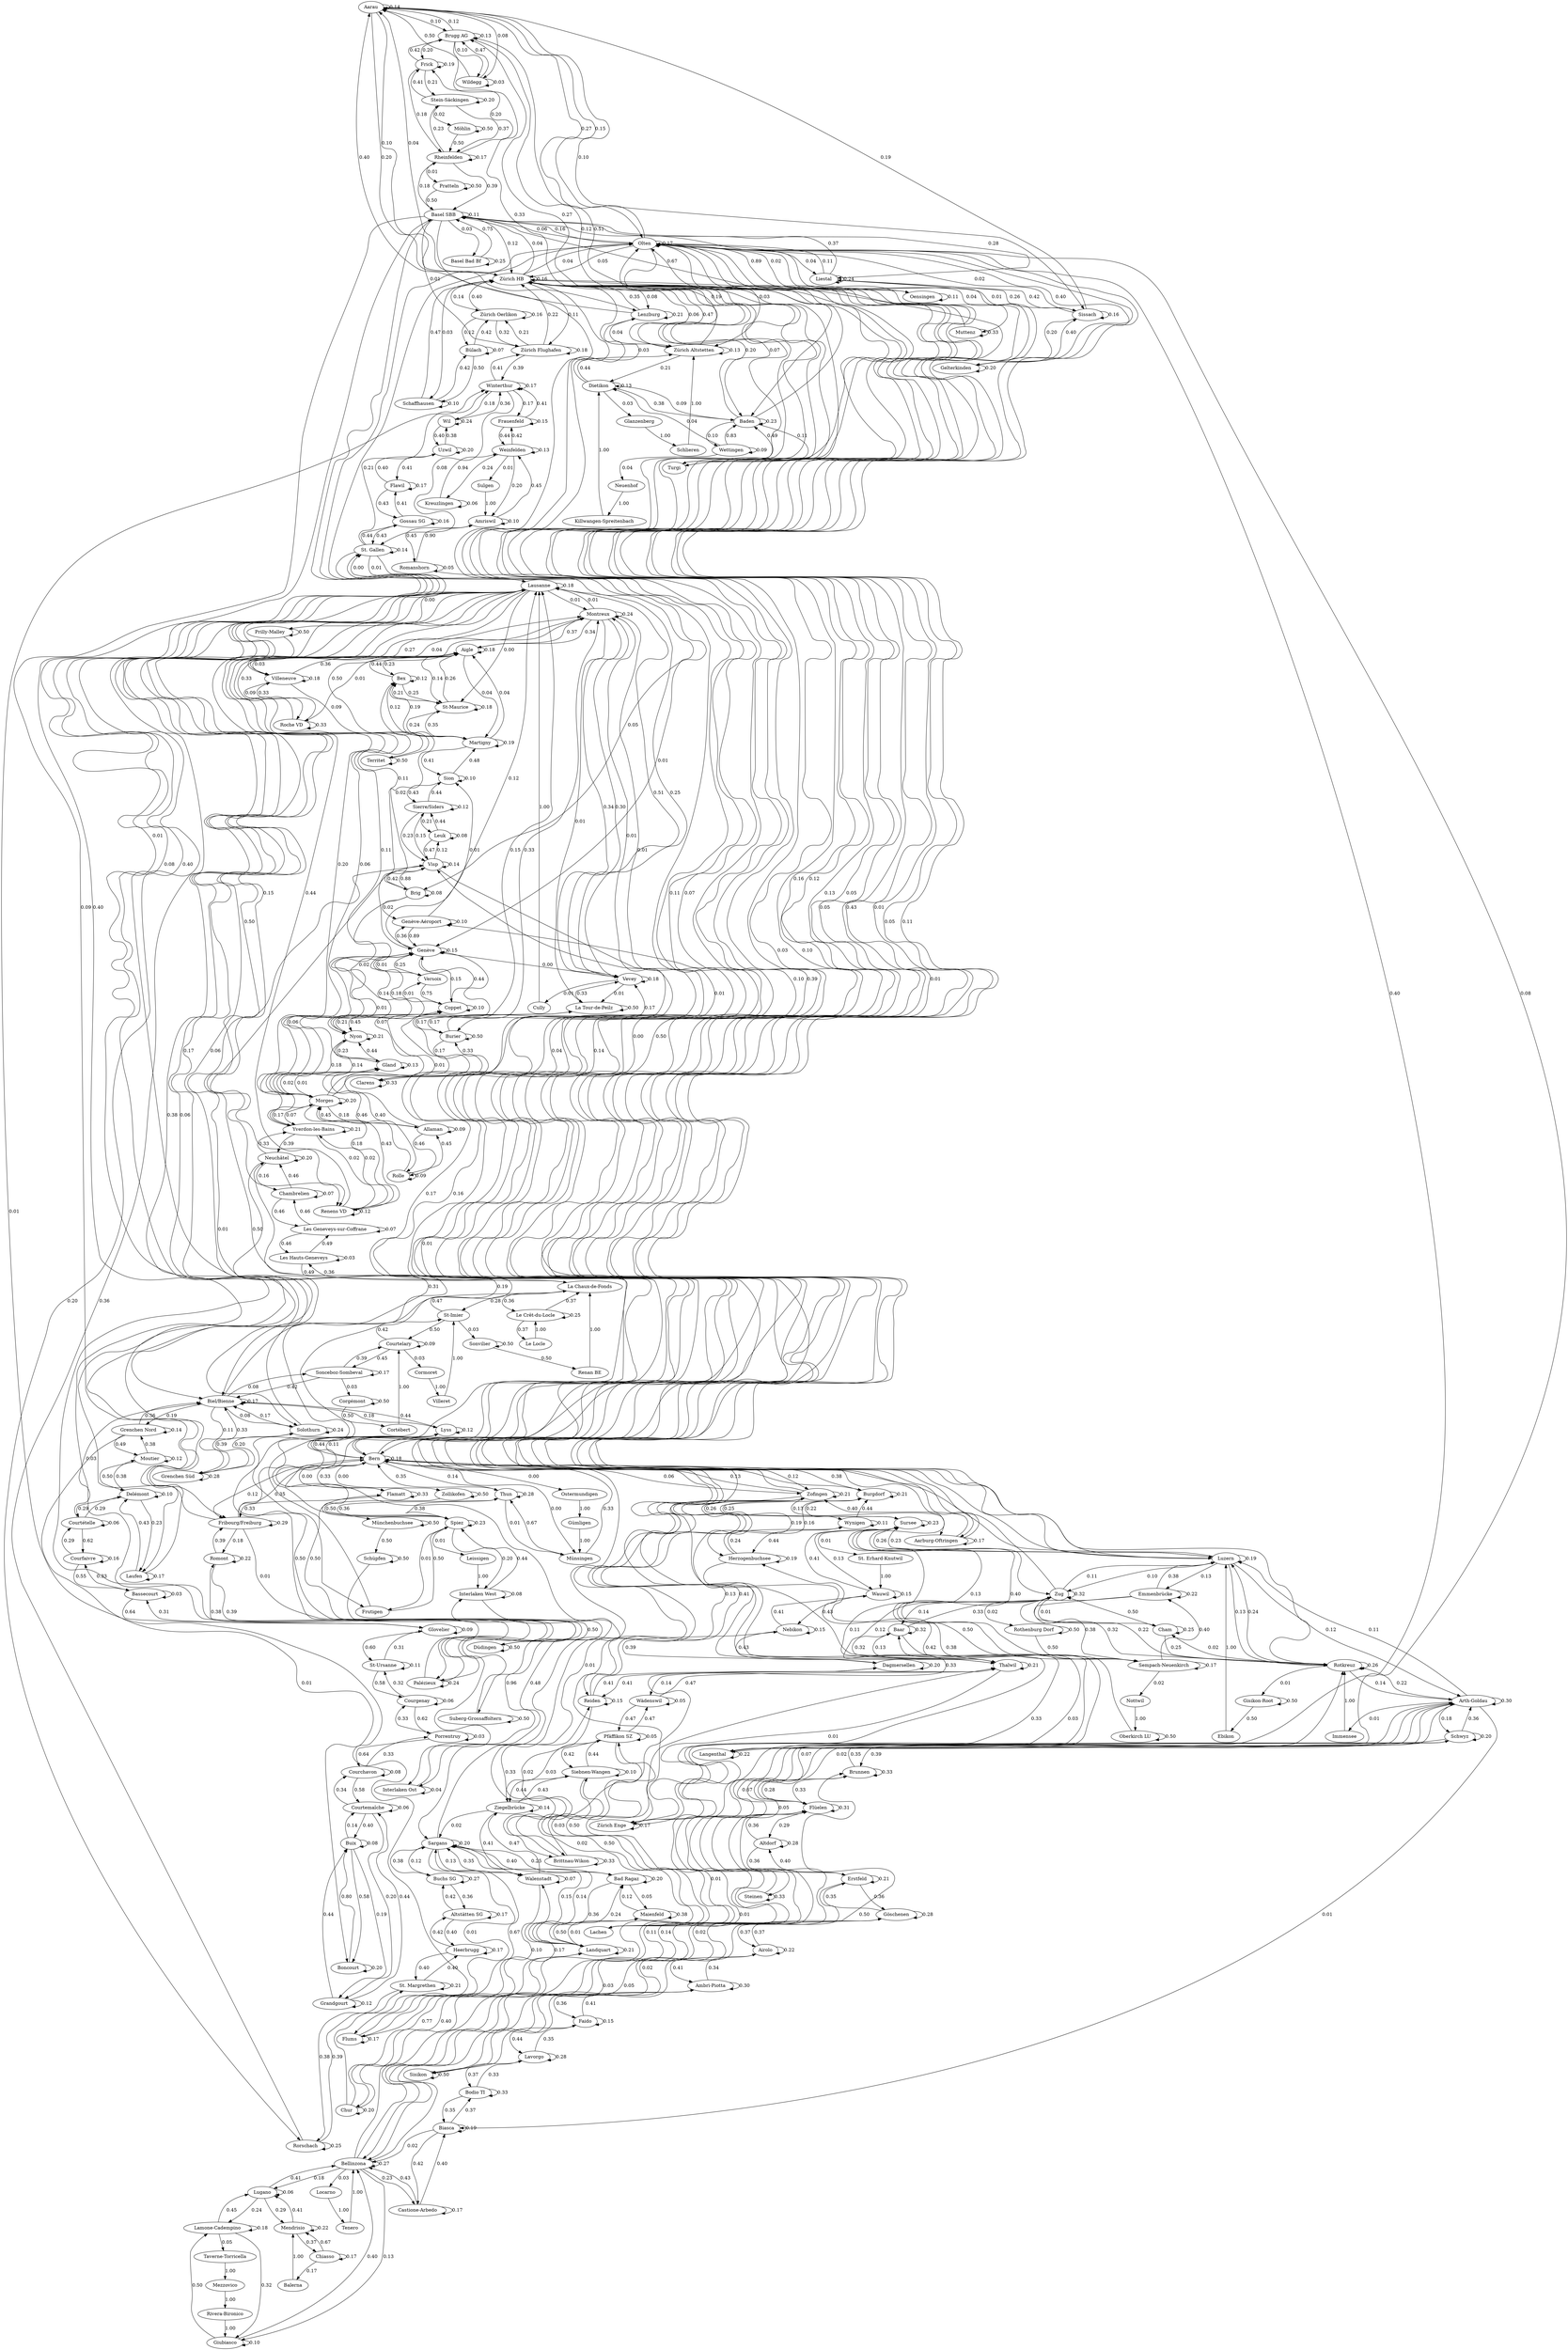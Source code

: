 digraph  {
	Aarau -> Aarau [key=0,
	label=0.14,
	weight=0.14427860696517414];
Aarau -> "Brugg AG" [key=0,
label=0.10,
weight=0.1044776119402985];
Aarau -> Lenzburg [key=0,
label=0.20,
weight=0.19900497512437812];
Aarau -> Olten [key=0,
label=0.27,
weight=0.2736318407960199];
Aarau -> Sissach [key=0,
label=0.10,
weight=0.09950248756218906];
Aarau -> Wildegg [key=0,
label=0.08,
weight=0.07960199004975124];
Aarau -> "Zürich HB" [key=0,
label=0.10,
weight=0.09950248756218906];
"Brugg AG" -> Aarau [key=0,
label=0.12,
weight=0.11585365853658537];
"Brugg AG" -> "Brugg AG" [key=0,
label=0.13,
weight=0.13414634146341464];
"Brugg AG" -> Wildegg [key=0,
label=0.10,
weight=0.10365853658536585];
"Brugg AG" -> Baden [key=0,
label=0.33,
weight=0.32926829268292684];
"Brugg AG" -> Turgi [key=0,
label=0.12,
weight=0.11585365853658537];
"Brugg AG" -> Frick [key=0,
label=0.20,
weight=0.20121951219512196];
Lenzburg -> Aarau [key=0,
label=0.40,
weight=0.4];
Lenzburg -> Lenzburg [key=0,
label=0.21,
weight=0.21];
Lenzburg -> "Zürich HB" [key=0,
label=0.35,
weight=0.35];
Lenzburg -> "Zürich Altstetten" [key=0,
label=0.04,
weight=0.04];
Olten -> Aarau [key=0,
label=0.15,
weight=0.14805825242718446];
Olten -> Olten [key=0,
label=0.17,
weight=0.16990291262135923];
Olten -> "Zürich HB" [key=0,
label=0.05,
weight=0.05339805825242718];
Olten -> "Aarburg-Oftringen" [key=0,
label=0.05,
weight=0.04611650485436893];
Olten -> Zofingen [key=0,
label=0.05,
weight=0.04854368932038835];
Olten -> Luzern [key=0,
label=0.05,
weight=0.04854368932038835];
Olten -> "Basel SBB" [key=0,
label=0.06,
weight=0.06067961165048544];
Olten -> Liestal [key=0,
label=0.04,
weight=0.043689320388349516];
Olten -> Bern [key=0,
label=0.12,
weight=0.12135922330097088];
Olten -> Solothurn [key=0,
label=0.08,
weight=0.08495145631067962];
Olten -> "Zürich Altstetten" [key=0,
label=0.03,
weight=0.02912621359223301];
Olten -> Gelterkinden [key=0,
label=0.04,
weight=0.043689320388349516];
Olten -> Langenthal [key=0,
label=0.08,
weight=0.08495145631067962];
Olten -> Oensingen [key=0,
label=0.02,
weight=0.01699029126213592];
Sissach -> Aarau [key=0,
label=0.19,
weight=0.19318181818181818];
Sissach -> Olten [key=0,
label=0.02,
weight=0.022727272727272728];
Sissach -> Sissach [key=0,
label=0.16,
weight=0.1590909090909091];
Sissach -> Liestal [key=0,
label=0.42,
weight=0.42045454545454547];
Sissach -> Gelterkinden [key=0,
label=0.20,
weight=0.20454545454545456];
Wildegg -> Aarau [key=0,
label=0.50,
weight=0.5];
Wildegg -> "Brugg AG" [key=0,
label=0.47,
weight=0.47058823529411764];
Wildegg -> Wildegg [key=0,
label=0.03,
weight=0.029411764705882353];
"Zürich HB" -> Aarau [key=0,
label=0.04,
weight=0.038535645472061654];
"Zürich HB" -> Lenzburg [key=0,
label=0.08,
weight=0.07514450867052024];
"Zürich HB" -> Olten [key=0,
label=0.04,
weight=0.04238921001926782];
"Zürich HB" -> "Zürich HB" [key=0,
label=0.16,
weight=0.1579961464354528];
"Zürich HB" -> Thalwil [key=0,
label=0.10,
weight=0.10404624277456648];
"Zürich HB" -> Zug [key=0,
label=0.03,
weight=0.028901734104046242];
"Zürich HB" -> "Zürich Enge" [key=0,
label=0.00,
weight=0.0038535645472061657];
"Zürich HB" -> Sargans [key=0,
label=0.04,
weight=0.04046242774566474];
"Zürich HB" -> Baden [key=0,
label=0.07,
weight=0.06936416184971098];
"Zürich HB" -> "Basel SBB" [key=0,
label=0.04,
weight=0.038535645472061654];
"Zürich HB" -> "Zürich Flughafen" [key=0,
label=0.11,
weight=0.10597302504816955];
"Zürich HB" -> Bern [key=0,
label=0.07,
weight=0.06551059730250482];
"Zürich HB" -> Schaffhausen [key=0,
label=0.03,
weight=0.028901734104046242];
"Zürich HB" -> "Zürich Oerlikon" [key=0,
label=0.14,
weight=0.14258188824662812];
"Zürich HB" -> "Zürich Altstetten" [key=0,
label=0.06,
weight=0.057803468208092484];
"Aarburg-Oftringen" -> Olten [key=0,
label=0.43,
weight=0.425531914893617];
"Aarburg-Oftringen" -> "Aarburg-Oftringen" [key=0,
label=0.17,
weight=0.1702127659574468];
"Aarburg-Oftringen" -> Zofingen [key=0,
label=0.40,
weight=0.40425531914893614];
Zofingen -> Olten [key=0,
label=0.13,
weight=0.1347517730496454];
Zofingen -> "Aarburg-Oftringen" [key=0,
label=0.13,
weight=0.1347517730496454];
Zofingen -> Zofingen [key=0,
label=0.21,
weight=0.20567375886524822];
Zofingen -> Bern [key=0,
label=0.13,
weight=0.1276595744680851];
Zofingen -> "Brittnau-Wikon" [key=0,
label=0.01,
weight=0.0070921985815602835];
Zofingen -> Reiden [key=0,
label=0.13,
weight=0.1276595744680851];
Zofingen -> Sursee [key=0,
label=0.26,
weight=0.2624113475177305];
Aigle -> Aigle [key=0,
label=0.18,
weight=0.1826086956521739];
Aigle -> Bex [key=0,
label=0.23,
weight=0.22608695652173913];
Aigle -> Martigny [key=0,
label=0.04,
weight=0.043478260869565216];
Aigle -> Montreux [key=0,
label=0.37,
weight=0.3739130434782609];
Aigle -> "Roche VD" [key=0,
label=0.01,
weight=0.008695652173913044];
Aigle -> "St-Maurice" [key=0,
label=0.14,
weight=0.1391304347826087];
Aigle -> Villeneuve [key=0,
label=0.03,
weight=0.02608695652173913];
Bex -> Aigle [key=0,
label=0.44,
weight=0.4406779661016949];
Bex -> Bex [key=0,
label=0.12,
weight=0.11864406779661017];
Bex -> Martigny [key=0,
label=0.19,
weight=0.1864406779661017];
Bex -> "St-Maurice" [key=0,
label=0.25,
weight=0.2542372881355932];
Martigny -> Aigle [key=0,
label=0.04,
weight=0.041666666666666664];
Martigny -> Bex [key=0,
label=0.12,
weight=0.125];
Martigny -> Martigny [key=0,
label=0.19,
weight=0.1875];
Martigny -> "St-Maurice" [key=0,
label=0.24,
weight=0.23958333333333334];
Martigny -> Sion [key=0,
label=0.41,
weight=0.40625];
Montreux -> Aigle [key=0,
label=0.34,
weight=0.3442622950819672];
Montreux -> Montreux [key=0,
label=0.24,
weight=0.23770491803278687];
Montreux -> Villeneuve [key=0,
label=0.04,
weight=0.040983606557377046];
Montreux -> Burier [key=0,
label=0.01,
weight=0.00819672131147541];
Montreux -> Clarens [key=0,
label=0.01,
weight=0.00819672131147541];
Montreux -> "La Tour-de-Peilz" [key=0,
label=0.01,
weight=0.00819672131147541];
Montreux -> Vevey [key=0,
label=0.34,
weight=0.3442622950819672];
Montreux -> Lausanne [key=0,
label=0.01,
weight=0.00819672131147541];
"Roche VD" -> Aigle [key=0,
label=0.33,
weight=0.3333333333333333];
"Roche VD" -> "Roche VD" [key=0,
label=0.33,
weight=0.3333333333333333];
"Roche VD" -> Villeneuve [key=0,
label=0.33,
weight=0.3333333333333333];
"St-Maurice" -> Aigle [key=0,
label=0.26,
weight=0.25757575757575757];
"St-Maurice" -> Bex [key=0,
label=0.21,
weight=0.21212121212121213];
"St-Maurice" -> Martigny [key=0,
label=0.35,
weight=0.3484848484848485];
"St-Maurice" -> "St-Maurice" [key=0,
label=0.18,
weight=0.18181818181818182];
Villeneuve -> Aigle [key=0,
label=0.36,
weight=0.36363636363636365];
Villeneuve -> Montreux [key=0,
label=0.27,
weight=0.2727272727272727];
Villeneuve -> "Roche VD" [key=0,
label=0.09,
weight=0.09090909090909091];
Villeneuve -> Villeneuve [key=0,
label=0.18,
weight=0.18181818181818182];
Villeneuve -> Territet [key=0,
label=0.09,
weight=0.09090909090909091];
Airolo -> Airolo [key=0,
label=0.22,
weight=0.21951219512195122];
Airolo -> "Ambrì-Piotta" [key=0,
label=0.41,
weight=0.4146341463414634];
Airolo -> Göschenen [key=0,
label=0.37,
weight=0.36585365853658536];
"Ambrì-Piotta" -> Airolo [key=0,
label=0.34,
weight=0.3404255319148936];
"Ambrì-Piotta" -> "Ambrì-Piotta" [key=0,
label=0.30,
weight=0.2978723404255319];
"Ambrì-Piotta" -> Faido [key=0,
label=0.36,
weight=0.3617021276595745];
Göschenen -> Airolo [key=0,
label=0.37,
weight=0.37209302325581395];
Göschenen -> Göschenen [key=0,
label=0.28,
weight=0.27906976744186046];
Göschenen -> Erstfeld [key=0,
label=0.35,
weight=0.3488372093023256];
Allaman -> Allaman [key=0,
label=0.09,
weight=0.0851063829787234];
Allaman -> Coppet [key=0,
label=0.01,
weight=0.010638297872340425];
Allaman -> Morges [key=0,
label=0.45,
weight=0.44680851063829785];
Allaman -> Rolle [key=0,
label=0.46,
weight=0.4574468085106383];
Coppet -> Coppet [key=0,
label=0.10,
weight=0.10204081632653061];
Coppet -> Nyon [key=0,
label=0.45,
weight=0.4489795918367347];
Coppet -> Genève [key=0,
label=0.44,
weight=0.4387755102040816];
Coppet -> Versoix [key=0,
label=0.01,
weight=0.01020408163265306];
Morges -> Allaman [key=0,
label=0.18,
weight=0.18143459915611815];
Morges -> Morges [key=0,
label=0.20,
weight=0.19831223628691982];
Morges -> Nyon [key=0,
label=0.14,
weight=0.13924050632911392];
Morges -> Genève [key=0,
label=0.07,
weight=0.07172995780590717];
Morges -> Lausanne [key=0,
label=0.15,
weight=0.14767932489451477];
Morges -> Gland [key=0,
label=0.01,
weight=0.008438818565400843];
Morges -> "Renens VD" [key=0,
label=0.18,
weight=0.18143459915611815];
Morges -> "Yverdon-les-Bains" [key=0,
label=0.07,
weight=0.07172995780590717];
Rolle -> Allaman [key=0,
label=0.45,
weight=0.45161290322580644];
Rolle -> Rolle [key=0,
label=0.09,
weight=0.08602150537634409];
Rolle -> Gland [key=0,
label=0.46,
weight=0.46236559139784944];
Altdorf -> Altdorf [key=0,
label=0.28,
weight=0.2765957446808511];
Altdorf -> Erstfeld [key=0,
label=0.36,
weight=0.3617021276595745];
Altdorf -> Flüelen [key=0,
label=0.36,
weight=0.3617021276595745];
Erstfeld -> Göschenen [key=0,
label=0.36,
weight=0.35714285714285715];
Erstfeld -> Altdorf [key=0,
label=0.40,
weight=0.40476190476190477];
Erstfeld -> Erstfeld [key=0,
label=0.21,
weight=0.21428571428571427];
Erstfeld -> Sisikon [key=0,
label=0.02,
weight=0.023809523809523808];
Flüelen -> Altdorf [key=0,
label=0.29,
weight=0.29310344827586204];
Flüelen -> Flüelen [key=0,
label=0.31,
weight=0.3103448275862069];
Flüelen -> "Arth-Goldau" [key=0,
label=0.07,
weight=0.06896551724137931];
Flüelen -> Bellinzona [key=0,
label=0.03,
weight=0.034482758620689655];
Flüelen -> Brunnen [key=0,
label=0.28,
weight=0.27586206896551724];
Flüelen -> Sisikon [key=0,
label=0.02,
weight=0.017241379310344827];
"Altstätten SG" -> "Altstätten SG" [key=0,
label=0.17,
weight=0.175];
"Altstätten SG" -> "Buchs SG" [key=0,
label=0.42,
weight=0.425];
"Altstätten SG" -> Heerbrugg [key=0,
label=0.40,
weight=0.4];
"Buchs SG" -> "Altstätten SG" [key=0,
label=0.36,
weight=0.35555555555555557];
"Buchs SG" -> "Buchs SG" [key=0,
label=0.27,
weight=0.26666666666666666];
"Buchs SG" -> Sargans [key=0,
label=0.38,
weight=0.37777777777777777];
Heerbrugg -> "Altstätten SG" [key=0,
label=0.42,
weight=0.425];
Heerbrugg -> Heerbrugg [key=0,
label=0.17,
weight=0.175];
Heerbrugg -> "St. Margrethen" [key=0,
label=0.40,
weight=0.4];
Faido -> "Ambrì-Piotta" [key=0,
label=0.41,
weight=0.41025641025641024];
Faido -> Faido [key=0,
label=0.15,
weight=0.15384615384615385];
Faido -> Lavorgo [key=0,
label=0.44,
weight=0.4358974358974359];
Amriswil -> Amriswil [key=0,
label=0.10,
weight=0.1];
Amriswil -> Romanshorn [key=0,
label=0.45,
weight=0.45];
Amriswil -> Weinfelden [key=0,
label=0.45,
weight=0.45];
Romanshorn -> Amriswil [key=0,
label=0.90,
weight=0.9];
Romanshorn -> Romanshorn [key=0,
label=0.05,
weight=0.05];
Romanshorn -> Brig [key=0,
label=0.05,
weight=0.05];
Weinfelden -> Amriswil [key=0,
label=0.20,
weight=0.20238095238095238];
Weinfelden -> Weinfelden [key=0,
label=0.13,
weight=0.13095238095238096];
Weinfelden -> Frauenfeld [key=0,
label=0.42,
weight=0.4166666666666667];
Weinfelden -> Kreuzlingen [key=0,
label=0.24,
weight=0.23809523809523808];
Weinfelden -> Sulgen [key=0,
label=0.01,
weight=0.011904761904761904];
"Arth-Goldau" -> Flüelen [key=0,
label=0.02,
weight=0.021739130434782608];
"Arth-Goldau" -> "Arth-Goldau" [key=0,
label=0.30,
weight=0.30434782608695654];
"Arth-Goldau" -> Bellinzona [key=0,
label=0.14,
weight=0.14130434782608695];
"Arth-Goldau" -> Biasca [key=0,
label=0.01,
weight=0.010869565217391304];
"Arth-Goldau" -> Immensee [key=0,
label=0.01,
weight=0.010869565217391304];
"Arth-Goldau" -> Luzern [key=0,
label=0.11,
weight=0.10869565217391304];
"Arth-Goldau" -> Rotkreuz [key=0,
label=0.22,
weight=0.21739130434782608];
"Arth-Goldau" -> Schwyz [key=0,
label=0.18,
weight=0.18478260869565216];
Bellinzona -> Flüelen [key=0,
label=0.05,
weight=0.05063291139240506];
Bellinzona -> "Arth-Goldau" [key=0,
label=0.11,
weight=0.11392405063291139];
Bellinzona -> Bellinzona [key=0,
label=0.27,
weight=0.26582278481012656];
Bellinzona -> Rotkreuz [key=0,
label=0.01,
weight=0.012658227848101266];
Bellinzona -> "Castione-Arbedo" [key=0,
label=0.23,
weight=0.22784810126582278];
Bellinzona -> Giubiasco [key=0,
label=0.13,
weight=0.12658227848101267];
Bellinzona -> Locarno [key=0,
label=0.03,
weight=0.02531645569620253];
Bellinzona -> Lugano [key=0,
label=0.18,
weight=0.17721518987341772];
Biasca -> Bellinzona [key=0,
label=0.02,
weight=0.023255813953488372];
Biasca -> Biasca [key=0,
label=0.19,
weight=0.18604651162790697];
Biasca -> "Castione-Arbedo" [key=0,
label=0.42,
weight=0.4186046511627907];
Biasca -> "Bodio TI" [key=0,
label=0.37,
weight=0.37209302325581395];
Immensee -> Rotkreuz [key=0,
label=1.00,
weight=1.0];
Luzern -> Olten [key=0,
label=0.11,
weight=0.1069182389937107];
Luzern -> "Arth-Goldau" [key=0,
label=0.12,
weight=0.11949685534591195];
Luzern -> Luzern [key=0,
label=0.19,
weight=0.18867924528301888];
Luzern -> Rotkreuz [key=0,
label=0.13,
weight=0.12578616352201258];
Luzern -> Zug [key=0,
label=0.10,
weight=0.10062893081761007];
Luzern -> "Genève-Aéroport" [key=0,
label=0.01,
weight=0.006289308176100629];
Luzern -> Emmenbrücke [key=0,
label=0.13,
weight=0.12578616352201258];
Luzern -> Sursee [key=0,
label=0.23,
weight=0.22641509433962265];
Rotkreuz -> "Zürich HB" [key=0,
label=0.01,
weight=0.009615384615384616];
Rotkreuz -> "Arth-Goldau" [key=0,
label=0.14,
weight=0.14423076923076922];
Rotkreuz -> Luzern [key=0,
label=0.24,
weight=0.2403846153846154];
Rotkreuz -> Rotkreuz [key=0,
label=0.26,
weight=0.25961538461538464];
Rotkreuz -> Zug [key=0,
label=0.32,
weight=0.3173076923076923];
Rotkreuz -> Cham [key=0,
label=0.02,
weight=0.019230769230769232];
Rotkreuz -> "Gisikon-Root" [key=0,
label=0.01,
weight=0.009615384615384616];
Schwyz -> "Arth-Goldau" [key=0,
label=0.36,
weight=0.36363636363636365];
Schwyz -> Schwyz [key=0,
label=0.20,
weight=0.20454545454545456];
Schwyz -> Brunnen [key=0,
label=0.39,
weight=0.38636363636363635];
Schwyz -> Steinen [key=0,
label=0.05,
weight=0.045454545454545456];
Baar -> Baar [key=0,
label=0.32,
weight=0.31666666666666665];
Baar -> Thalwil [key=0,
label=0.32,
weight=0.31666666666666665];
Baar -> Zug [key=0,
label=0.33,
weight=0.3333333333333333];
Baar -> "Zürich Enge" [key=0,
label=0.03,
weight=0.03333333333333333];
Thalwil -> "Zürich HB" [key=0,
label=0.39,
weight=0.3897058823529412];
Thalwil -> Baar [key=0,
label=0.13,
weight=0.1323529411764706];
Thalwil -> Thalwil [key=0,
label=0.21,
weight=0.20588235294117646];
Thalwil -> Zug [key=0,
label=0.12,
weight=0.125];
Thalwil -> "Zürich Enge" [key=0,
label=0.01,
weight=0.007352941176470588];
Thalwil -> Wädenswil [key=0,
label=0.14,
weight=0.13970588235294118];
Zug -> "Zürich HB" [key=0,
label=0.10,
weight=0.09868421052631579];
Zug -> Luzern [key=0,
label=0.11,
weight=0.1118421052631579];
Zug -> Rotkreuz [key=0,
label=0.22,
weight=0.2236842105263158];
Zug -> Baar [key=0,
label=0.14,
weight=0.13815789473684212];
Zug -> Thalwil [key=0,
label=0.11,
weight=0.10526315789473684];
Zug -> Zug [key=0,
label=0.32,
weight=0.3157894736842105];
Zug -> Cham [key=0,
label=0.01,
weight=0.006578947368421052];
"Zürich Enge" -> "Zürich HB" [key=0,
label=0.50,
weight=0.5];
"Zürich Enge" -> Baar [key=0,
label=0.33,
weight=0.3333333333333333];
"Zürich Enge" -> "Zürich Enge" [key=0,
label=0.17,
weight=0.16666666666666666];
"Bad Ragaz" -> "Bad Ragaz" [key=0,
label=0.20,
weight=0.19767441860465115];
"Bad Ragaz" -> Landquart [key=0,
label=0.36,
weight=0.36046511627906974];
"Bad Ragaz" -> Maienfeld [key=0,
label=0.05,
weight=0.046511627906976744];
"Bad Ragaz" -> Sargans [key=0,
label=0.40,
weight=0.3953488372093023];
Landquart -> "Bad Ragaz" [key=0,
label=0.24,
weight=0.2357142857142857];
Landquart -> Landquart [key=0,
label=0.21,
weight=0.21428571428571427];
Landquart -> Maienfeld [key=0,
label=0.01,
weight=0.007142857142857143];
Landquart -> Sargans [key=0,
label=0.14,
weight=0.14285714285714285];
Landquart -> Chur [key=0,
label=0.40,
weight=0.4];
Maienfeld -> "Bad Ragaz" [key=0,
label=0.12,
weight=0.125];
Maienfeld -> Landquart [key=0,
label=0.50,
weight=0.5];
Maienfeld -> Maienfeld [key=0,
label=0.38,
weight=0.375];
Sargans -> "Zürich HB" [key=0,
label=0.14,
weight=0.14388489208633093];
Sargans -> "Buchs SG" [key=0,
label=0.12,
weight=0.11510791366906475];
Sargans -> "Bad Ragaz" [key=0,
label=0.25,
weight=0.2517985611510791];
Sargans -> Landquart [key=0,
label=0.15,
weight=0.1510791366906475];
Sargans -> Sargans [key=0,
label=0.20,
weight=0.2014388489208633];
Sargans -> Flums [key=0,
label=0.01,
weight=0.007194244604316547];
Sargans -> Walenstadt [key=0,
label=0.13,
weight=0.12949640287769784];
Baden -> "Brugg AG" [key=0,
label=0.27,
weight=0.26881720430107525];
Baden -> "Zürich HB" [key=0,
label=0.20,
weight=0.20430107526881722];
Baden -> Baden [key=0,
label=0.23,
weight=0.23118279569892472];
Baden -> Dietikon [key=0,
label=0.09,
weight=0.08602150537634409];
Baden -> Turgi [key=0,
label=0.11,
weight=0.10752688172043011];
Baden -> Wettingen [key=0,
label=0.10,
weight=0.10215053763440861];
Dietikon -> Lenzburg [key=0,
label=0.03,
weight=0.02564102564102564];
Dietikon -> Baden [key=0,
label=0.38,
weight=0.38461538461538464];
Dietikon -> Dietikon [key=0,
label=0.13,
weight=0.1282051282051282];
Dietikon -> Glanzenberg [key=0,
label=0.03,
weight=0.02564102564102564];
Dietikon -> "Zürich Altstetten" [key=0,
label=0.44,
weight=0.4358974358974359];
Turgi -> "Brugg AG" [key=0,
label=0.51,
weight=0.5128205128205128];
Turgi -> Baden [key=0,
label=0.49,
weight=0.48717948717948717];
Wettingen -> Baden [key=0,
label=0.83,
weight=0.8260869565217391];
Wettingen -> Dietikon [key=0,
label=0.04,
weight=0.043478260869565216];
Wettingen -> Wettingen [key=0,
label=0.09,
weight=0.08695652173913043];
Wettingen -> Neuenhof [key=0,
label=0.04,
weight=0.043478260869565216];
Balerna -> Mendrisio [key=0,
label=1.00,
weight=1.0];
Mendrisio -> Mendrisio [key=0,
label=0.22,
weight=0.2222222222222222];
Mendrisio -> Lugano [key=0,
label=0.41,
weight=0.4074074074074074];
Mendrisio -> Chiasso [key=0,
label=0.37,
weight=0.37037037037037035];
"Basel Bad Bf" -> "Basel Bad Bf" [key=0,
label=0.25,
weight=0.25];
"Basel Bad Bf" -> "Basel SBB" [key=0,
label=0.75,
weight=0.75];
"Basel SBB" -> Olten [key=0,
label=0.16,
weight=0.16230366492146597];
"Basel SBB" -> "Zürich HB" [key=0,
label=0.12,
weight=0.12041884816753927];
"Basel SBB" -> Luzern [key=0,
label=0.01,
weight=0.005235602094240838];
"Basel SBB" -> "Basel Bad Bf" [key=0,
label=0.03,
weight=0.031413612565445025];
"Basel SBB" -> "Basel SBB" [key=0,
label=0.11,
weight=0.1099476439790576];
"Basel SBB" -> "Biel/Bienne" [key=0,
label=0.01,
weight=0.005235602094240838];
"Basel SBB" -> "Interlaken Ost" [key=0,
label=0.01,
weight=0.005235602094240838];
"Basel SBB" -> Laufen [key=0,
label=0.09,
weight=0.09424083769633508];
"Basel SBB" -> Liestal [key=0,
label=0.28,
weight=0.2774869109947644];
"Basel SBB" -> Rheinfelden [key=0,
label=0.18,
weight=0.18324607329842932];
"Basel SBB" -> "Zürich Flughafen" [key=0,
label=0.01,
weight=0.005235602094240838];
"Biel/Bienne" -> "Biel/Bienne" [key=0,
label=0.17,
weight=0.17098445595854922];
"Biel/Bienne" -> Lyss [key=0,
label=0.18,
weight=0.18134715025906736];
"Biel/Bienne" -> "Grenchen Nord" [key=0,
label=0.19,
weight=0.18652849740932642];
"Biel/Bienne" -> "Grenchen Süd" [key=0,
label=0.11,
weight=0.11398963730569948];
"Biel/Bienne" -> Neuchâtel [key=0,
label=0.19,
weight=0.18652849740932642];
"Biel/Bienne" -> Solothurn [key=0,
label=0.08,
weight=0.08290155440414508];
"Biel/Bienne" -> "Sonceboz-Sombeval" [key=0,
label=0.08,
weight=0.07772020725388601];
"Interlaken Ost" -> "Interlaken Ost" [key=0,
label=0.04,
weight=0.043478260869565216];
"Interlaken Ost" -> "Interlaken West" [key=0,
label=0.96,
weight=0.9565217391304348];
Laufen -> "Basel SBB" [key=0,
label=0.40,
weight=0.40476190476190477];
Laufen -> Laufen [key=0,
label=0.17,
weight=0.16666666666666666];
Laufen -> Delémont [key=0,
label=0.43,
weight=0.42857142857142855];
Liestal -> Olten [key=0,
label=0.11,
weight=0.11267605633802817];
Liestal -> Sissach [key=0,
label=0.26,
weight=0.2605633802816901];
Liestal -> "Basel SBB" [key=0,
label=0.37,
weight=0.3732394366197183];
Liestal -> Liestal [key=0,
label=0.24,
weight=0.23943661971830985];
Liestal -> Muttenz [key=0,
label=0.01,
weight=0.014084507042253521];
Rheinfelden -> "Basel SBB" [key=0,
label=0.39,
weight=0.3902439024390244];
Rheinfelden -> Rheinfelden [key=0,
label=0.17,
weight=0.17073170731707318];
Rheinfelden -> Frick [key=0,
label=0.20,
weight=0.1951219512195122];
Rheinfelden -> "Stein-Säckingen" [key=0,
label=0.23,
weight=0.23170731707317074];
Rheinfelden -> Pratteln [key=0,
label=0.01,
weight=0.012195121951219513];
"Zürich Flughafen" -> "Zürich HB" [key=0,
label=0.22,
weight=0.22083333333333333];
"Zürich Flughafen" -> "Zürich Flughafen" [key=0,
label=0.18,
weight=0.17916666666666667];
"Zürich Flughafen" -> "Zürich Oerlikon" [key=0,
label=0.21,
weight=0.2125];
"Zürich Flughafen" -> Winterthur [key=0,
label=0.39,
weight=0.3875];
Bassecourt -> Bassecourt [key=0,
label=0.03,
weight=0.030303030303030304];
Bassecourt -> Courfaivre [key=0,
label=0.33,
weight=0.3333333333333333];
Bassecourt -> Glovelier [key=0,
label=0.64,
weight=0.6363636363636364];
Courfaivre -> Bassecourt [key=0,
label=0.55,
weight=0.5526315789473685];
Courfaivre -> Courfaivre [key=0,
label=0.16,
weight=0.15789473684210525];
Courfaivre -> Courtételle [key=0,
label=0.29,
weight=0.2894736842105263];
Glovelier -> Bassecourt [key=0,
label=0.31,
weight=0.3142857142857143];
Glovelier -> Glovelier [key=0,
label=0.09,
weight=0.08571428571428572];
Glovelier -> "St-Ursanne" [key=0,
label=0.60,
weight=0.6];
"Castione-Arbedo" -> Bellinzona [key=0,
label=0.43,
weight=0.42857142857142855];
"Castione-Arbedo" -> Biasca [key=0,
label=0.40,
weight=0.40476190476190477];
"Castione-Arbedo" -> "Castione-Arbedo" [key=0,
label=0.17,
weight=0.16666666666666666];
Giubiasco -> Bellinzona [key=0,
label=0.40,
weight=0.4];
Giubiasco -> Giubiasco [key=0,
label=0.10,
weight=0.1];
Giubiasco -> "Lamone-Cadempino" [key=0,
label=0.50,
weight=0.5];
Locarno -> Tenero [key=0,
label=1.00,
weight=1.0];
Lugano -> Bellinzona [key=0,
label=0.41,
weight=0.4117647058823529];
Lugano -> Mendrisio [key=0,
label=0.29,
weight=0.29411764705882354];
Lugano -> Lugano [key=0,
label=0.06,
weight=0.058823529411764705];
Lugano -> "Lamone-Cadempino" [key=0,
label=0.24,
weight=0.23529411764705882];
Bern -> Olten [key=0,
label=0.16,
weight=0.15857605177993528];
Bern -> "Zürich HB" [key=0,
label=0.11,
weight=0.11003236245954692];
Bern -> Zofingen [key=0,
label=0.06,
weight=0.05825242718446602];
Bern -> Bern [key=0,
label=0.18,
weight=0.1779935275080906];
Bern -> Burgdorf [key=0,
label=0.12,
weight=0.11974110032362459];
Bern -> Flamatt [key=0,
label=0.00,
weight=0.003236245954692557];
Bern -> "Fribourg/Freiburg" [key=0,
label=0.12,
weight=0.11650485436893204];
Bern -> Lyss [key=0,
label=0.11,
weight=0.11003236245954692];
Bern -> Münsingen [key=0,
label=0.00,
weight=0.003236245954692557];
Bern -> Ostermundigen [key=0,
label=0.00,
weight=0.003236245954692557];
Bern -> Thun [key=0,
label=0.14,
weight=0.13592233009708737];
Bern -> Zollikofen [key=0,
label=0.00,
weight=0.003236245954692557];
Burgdorf -> Bern [key=0,
label=0.38,
weight=0.38461538461538464];
Burgdorf -> Burgdorf [key=0,
label=0.21,
weight=0.2087912087912088];
Burgdorf -> Herzogenbuchsee [key=0,
label=0.19,
weight=0.18681318681318682];
Burgdorf -> Wynigen [key=0,
label=0.22,
weight=0.21978021978021978];
Flamatt -> Bern [key=0,
label=0.33,
weight=0.3333333333333333];
Flamatt -> Flamatt [key=0,
label=0.33,
weight=0.3333333333333333];
Flamatt -> "Fribourg/Freiburg" [key=0,
label=0.33,
weight=0.3333333333333333];
"Fribourg/Freiburg" -> Bern [key=0,
label=0.35,
weight=0.34951456310679613];
"Fribourg/Freiburg" -> "Fribourg/Freiburg" [key=0,
label=0.29,
weight=0.2912621359223301];
"Fribourg/Freiburg" -> Lausanne [key=0,
label=0.17,
weight=0.1650485436893204];
"Fribourg/Freiburg" -> Düdingen [key=0,
label=0.01,
weight=0.009708737864077669];
"Fribourg/Freiburg" -> Romont [key=0,
label=0.18,
weight=0.18446601941747573];
Lyss -> "Biel/Bienne" [key=0,
label=0.44,
weight=0.4375];
Lyss -> Bern [key=0,
label=0.44,
weight=0.4375];
Lyss -> Lyss [key=0,
label=0.12,
weight=0.125];
Münsingen -> Bern [key=0,
label=0.33,
weight=0.3333333333333333];
Münsingen -> Thun [key=0,
label=0.67,
weight=0.6666666666666666];
Ostermundigen -> Gümligen [key=0,
label=1.00,
weight=1.0];
Thun -> Bern [key=0,
label=0.35,
weight=0.34959349593495936];
Thun -> Münsingen [key=0,
label=0.01,
weight=0.008130081300813009];
Thun -> Thun [key=0,
label=0.28,
weight=0.2845528455284553];
Thun -> Spiez [key=0,
label=0.36,
weight=0.35772357723577236];
Zollikofen -> Zollikofen [key=0,
label=0.50,
weight=0.5];
Zollikofen -> Münchenbuchsee [key=0,
label=0.50,
weight=0.5];
"Bodio TI" -> Biasca [key=0,
label=0.35,
weight=0.3469387755102041];
"Bodio TI" -> "Bodio TI" [key=0,
label=0.33,
weight=0.32653061224489793];
"Bodio TI" -> Lavorgo [key=0,
label=0.33,
weight=0.32653061224489793];
"Grenchen Nord" -> "Biel/Bienne" [key=0,
label=0.36,
weight=0.35526315789473684];
"Grenchen Nord" -> "Grenchen Nord" [key=0,
label=0.14,
weight=0.14473684210526316];
"Grenchen Nord" -> Boncourt [key=0,
label=0.01,
weight=0.013157894736842105];
"Grenchen Nord" -> Moutier [key=0,
label=0.49,
weight=0.4868421052631579];
"Grenchen Süd" -> "Biel/Bienne" [key=0,
label=0.33,
weight=0.3333333333333333];
"Grenchen Süd" -> "Grenchen Süd" [key=0,
label=0.28,
weight=0.2807017543859649];
"Grenchen Süd" -> Solothurn [key=0,
label=0.39,
weight=0.38596491228070173];
Neuchâtel -> "Biel/Bienne" [key=0,
label=0.31,
weight=0.3050847457627119];
Neuchâtel -> Neuchâtel [key=0,
label=0.20,
weight=0.2033898305084746];
Neuchâtel -> Chambrelien [key=0,
label=0.16,
weight=0.16101694915254236];
Neuchâtel -> "Yverdon-les-Bains" [key=0,
label=0.33,
weight=0.3305084745762712];
Solothurn -> Olten [key=0,
label=0.40,
weight=0.3958333333333333];
Solothurn -> "Biel/Bienne" [key=0,
label=0.17,
weight=0.16666666666666666];
Solothurn -> "Grenchen Süd" [key=0,
label=0.20,
weight=0.19791666666666666];
Solothurn -> Solothurn [key=0,
label=0.24,
weight=0.23958333333333334];
"Sonceboz-Sombeval" -> "Biel/Bienne" [key=0,
label=0.42,
weight=0.4166666666666667];
"Sonceboz-Sombeval" -> "Sonceboz-Sombeval" [key=0,
label=0.17,
weight=0.16666666666666666];
"Sonceboz-Sombeval" -> Corgémont [key=0,
label=0.03,
weight=0.027777777777777776];
"Sonceboz-Sombeval" -> Courtelary [key=0,
label=0.39,
weight=0.3888888888888889];
Lavorgo -> Faido [key=0,
label=0.35,
weight=0.34782608695652173];
Lavorgo -> "Bodio TI" [key=0,
label=0.37,
weight=0.3695652173913043];
Lavorgo -> Lavorgo [key=0,
label=0.28,
weight=0.2826086956521739];
Boncourt -> Boncourt [key=0,
label=0.20,
weight=0.2];
Boncourt -> Buix [key=0,
label=0.80,
weight=0.8];
Buix -> Boncourt [key=0,
label=0.58,
weight=0.5833333333333334];
Buix -> Buix [key=0,
label=0.08,
weight=0.08333333333333333];
Buix -> Courtemaîche [key=0,
label=0.14,
weight=0.1388888888888889];
Buix -> Grandgourt [key=0,
label=0.19,
weight=0.19444444444444445];
Brig -> Bex [key=0,
label=0.02,
weight=0.015384615384615385];
Brig -> Brig [key=0,
label=0.08,
weight=0.07692307692307693];
Brig -> "Genève-Aéroport" [key=0,
label=0.02,
weight=0.015384615384615385];
Brig -> Nyon [key=0,
label=0.02,
weight=0.015384615384615385];
Brig -> Visp [key=0,
label=0.88,
weight=0.8769230769230769];
"Genève-Aéroport" -> "Genève-Aéroport" [key=0,
label=0.10,
weight=0.102803738317757];
"Genève-Aéroport" -> Genève [key=0,
label=0.89,
weight=0.8878504672897196];
"Genève-Aéroport" -> Sion [key=0,
label=0.01,
weight=0.009345794392523364];
Nyon -> Coppet [key=0,
label=0.21,
weight=0.20689655172413793];
Nyon -> Morges [key=0,
label=0.18,
weight=0.17733990147783252];
Nyon -> Nyon [key=0,
label=0.21,
weight=0.21182266009852216];
Nyon -> Genève [key=0,
label=0.18,
weight=0.17733990147783252];
Nyon -> Gland [key=0,
label=0.23,
weight=0.22660098522167488];
Visp -> Brig [key=0,
label=0.42,
weight=0.4230769230769231];
Visp -> Visp [key=0,
label=0.14,
weight=0.13846153846153847];
Visp -> Frutigen [key=0,
label=0.01,
weight=0.007692307692307693];
Visp -> Spiez [key=0,
label=0.16,
weight=0.16153846153846155];
Visp -> Leuk [key=0,
label=0.12,
weight=0.12307692307692308];
Visp -> "Sierre/Siders" [key=0,
label=0.15,
weight=0.14615384615384616];
"Brittnau-Wikon" -> Zofingen [key=0,
label=0.33,
weight=0.3333333333333333];
"Brittnau-Wikon" -> "Brittnau-Wikon" [key=0,
label=0.33,
weight=0.3333333333333333];
"Brittnau-Wikon" -> Reiden [key=0,
label=0.33,
weight=0.3333333333333333];
Reiden -> Zofingen [key=0,
label=0.41,
weight=0.41304347826086957];
Reiden -> "Brittnau-Wikon" [key=0,
label=0.02,
weight=0.021739130434782608];
Reiden -> Reiden [key=0,
label=0.15,
weight=0.15217391304347827];
Reiden -> Dagmersellen [key=0,
label=0.41,
weight=0.41304347826086957];
Frick -> "Brugg AG" [key=0,
label=0.42,
weight=0.4166666666666667];
Frick -> Rheinfelden [key=0,
label=0.18,
weight=0.17857142857142858];
Frick -> Frick [key=0,
label=0.19,
weight=0.19047619047619047];
Frick -> "Stein-Säckingen" [key=0,
label=0.21,
weight=0.21428571428571427];
Brunnen -> Flüelen [key=0,
label=0.33,
weight=0.3269230769230769];
Brunnen -> Schwyz [key=0,
label=0.35,
weight=0.34615384615384615];
Brunnen -> Brunnen [key=0,
label=0.33,
weight=0.3269230769230769];
Courtemaîche -> Buix [key=0,
label=0.40,
weight=0.4];
Courtemaîche -> Courtemaîche [key=0,
label=0.06,
weight=0.05714285714285714];
Courtemaîche -> Grandgourt [key=0,
label=0.20,
weight=0.2];
Courtemaîche -> Courchavon [key=0,
label=0.34,
weight=0.34285714285714286];
Grandgourt -> Buix [key=0,
label=0.44,
weight=0.4375];
Grandgourt -> Courtemaîche [key=0,
label=0.44,
weight=0.4375];
Grandgourt -> Grandgourt [key=0,
label=0.12,
weight=0.125];
Herzogenbuchsee -> Burgdorf [key=0,
label=0.16,
weight=0.15730337078651685];
Herzogenbuchsee -> Herzogenbuchsee [key=0,
label=0.19,
weight=0.19101123595505617];
Herzogenbuchsee -> Wynigen [key=0,
label=0.24,
weight=0.23595505617977527];
Herzogenbuchsee -> Langenthal [key=0,
label=0.42,
weight=0.4157303370786517];
Wynigen -> Burgdorf [key=0,
label=0.44,
weight=0.4444444444444444];
Wynigen -> Herzogenbuchsee [key=0,
label=0.44,
weight=0.4444444444444444];
Wynigen -> Wynigen [key=0,
label=0.11,
weight=0.1111111111111111];
Burier -> Burier [key=0,
label=0.50,
weight=0.5];
Burier -> Clarens [key=0,
label=0.17,
weight=0.16666666666666666];
Burier -> "La Tour-de-Peilz" [key=0,
label=0.17,
weight=0.16666666666666666];
Burier -> Vevey [key=0,
label=0.17,
weight=0.16666666666666666];
Clarens -> Montreux [key=0,
label=0.33,
weight=0.3333333333333333];
Clarens -> Burier [key=0,
label=0.33,
weight=0.3333333333333333];
Clarens -> Clarens [key=0,
label=0.33,
weight=0.3333333333333333];
"La Tour-de-Peilz" -> Burier [key=0,
label=0.17,
weight=0.16666666666666666];
"La Tour-de-Peilz" -> "La Tour-de-Peilz" [key=0,
label=0.50,
weight=0.5];
"La Tour-de-Peilz" -> Vevey [key=0,
label=0.33,
weight=0.3333333333333333];
Vevey -> Montreux [key=0,
label=0.30,
weight=0.2972972972972973];
Vevey -> "La Tour-de-Peilz" [key=0,
label=0.01,
weight=0.006756756756756757];
Vevey -> Vevey [key=0,
label=0.18,
weight=0.18243243243243243];
Vevey -> Cully [key=0,
label=0.01,
weight=0.006756756756756757];
Vevey -> Lausanne [key=0,
label=0.51,
weight=0.5067567567567568];
Bülach -> Bülach [key=0,
label=0.07,
weight=0.075];
Bülach -> Schaffhausen [key=0,
label=0.50,
weight=0.5];
Bülach -> "Zürich Oerlikon" [key=0,
label=0.42,
weight=0.425];
Schaffhausen -> "Zürich HB" [key=0,
label=0.47,
weight=0.475];
Schaffhausen -> Bülach [key=0,
label=0.42,
weight=0.425];
Schaffhausen -> Schaffhausen [key=0,
label=0.10,
weight=0.1];
"Zürich Oerlikon" -> "Zürich HB" [key=0,
label=0.40,
weight=0.4011627906976744];
"Zürich Oerlikon" -> "Zürich Flughafen" [key=0,
label=0.32,
weight=0.31976744186046513];
"Zürich Oerlikon" -> Bülach [key=0,
label=0.12,
weight=0.11627906976744186];
"Zürich Oerlikon" -> "Zürich Oerlikon" [key=0,
label=0.16,
weight=0.16279069767441862];
Cham -> Rotkreuz [key=0,
label=0.25,
weight=0.25];
Cham -> Zug [key=0,
label=0.50,
weight=0.5];
Cham -> Cham [key=0,
label=0.25,
weight=0.25];
Chambrelien -> Neuchâtel [key=0,
label=0.46,
weight=0.4634146341463415];
Chambrelien -> Chambrelien [key=0,
label=0.07,
weight=0.07317073170731707];
Chambrelien -> "Les Geneveys-sur-Coffrane" [key=0,
label=0.46,
weight=0.4634146341463415];
"Les Geneveys-sur-Coffrane" -> Chambrelien [key=0,
label=0.46,
weight=0.4634146341463415];
"Les Geneveys-sur-Coffrane" -> "Les Geneveys-sur-Coffrane" [key=0,
label=0.07,
weight=0.07317073170731707];
"Les Geneveys-sur-Coffrane" -> "Les Hauts-Geneveys" [key=0,
label=0.46,
weight=0.4634146341463415];
Chiasso -> Balerna [key=0,
label=0.17,
weight=0.16666666666666666];
Chiasso -> Mendrisio [key=0,
label=0.67,
weight=0.6666666666666666];
Chiasso -> Chiasso [key=0,
label=0.17,
weight=0.16666666666666666];
Chur -> Thalwil [key=0,
label=0.01,
weight=0.014285714285714285];
Chur -> Landquart [key=0,
label=0.77,
weight=0.7714285714285715];
Chur -> Chur [key=0,
label=0.20,
weight=0.2];
Chur -> Winterthur [key=0,
label=0.01,
weight=0.014285714285714285];
Winterthur -> "Zürich Flughafen" [key=0,
label=0.41,
weight=0.40540540540540543];
Winterthur -> Winterthur [key=0,
label=0.17,
weight=0.16666666666666666];
Winterthur -> Frauenfeld [key=0,
label=0.17,
weight=0.17117117117117117];
Winterthur -> "St. Gallen" [key=0,
label=0.08,
weight=0.08108108108108109];
Winterthur -> Wil [key=0,
label=0.18,
weight=0.17567567567567569];
Genève -> Coppet [key=0,
label=0.15,
weight=0.15355805243445692];
Genève -> Morges [key=0,
label=0.06,
weight=0.0599250936329588];
Genève -> "Genève-Aéroport" [key=0,
label=0.36,
weight=0.35580524344569286];
Genève -> Nyon [key=0,
label=0.14,
weight=0.13857677902621723];
Genève -> Vevey [key=0,
label=0.00,
weight=0.003745318352059925];
Genève -> Genève [key=0,
label=0.15,
weight=0.15355805243445692];
Genève -> Versoix [key=0,
label=0.01,
weight=0.011235955056179775];
Genève -> Lausanne [key=0,
label=0.12,
weight=0.12359550561797752];
Versoix -> Coppet [key=0,
label=0.75,
weight=0.75];
Versoix -> Genève [key=0,
label=0.25,
weight=0.25];
Corgémont -> Corgémont [key=0,
label=0.50,
weight=0.5];
Corgémont -> Cortébert [key=0,
label=0.50,
weight=0.5];
Cortébert -> Courtelary [key=0,
label=1.00,
weight=1.0];
Cormoret -> Villeret [key=0,
label=1.00,
weight=1.0];
Villeret -> "St-Imier" [key=0,
label=1.00,
weight=1.0];
Courtelary -> "Sonceboz-Sombeval" [key=0,
label=0.45,
weight=0.45454545454545453];
Courtelary -> Cormoret [key=0,
label=0.03,
weight=0.030303030303030304];
Courtelary -> Courtelary [key=0,
label=0.09,
weight=0.09090909090909091];
Courtelary -> "St-Imier" [key=0,
label=0.42,
weight=0.42424242424242425];
Courchavon -> Courtemaîche [key=0,
label=0.58,
weight=0.5833333333333334];
Courchavon -> Courchavon [key=0,
label=0.08,
weight=0.08333333333333333];
Courchavon -> Porrentruy [key=0,
label=0.33,
weight=0.3333333333333333];
Porrentruy -> Courchavon [key=0,
label=0.64,
weight=0.6363636363636364];
Porrentruy -> Porrentruy [key=0,
label=0.03,
weight=0.030303030303030304];
Porrentruy -> Courgenay [key=0,
label=0.33,
weight=0.3333333333333333];
Courtételle -> "Biel/Bienne" [key=0,
label=0.03,
weight=0.029411764705882353];
Courtételle -> Courfaivre [key=0,
label=0.62,
weight=0.6176470588235294];
Courtételle -> Courtételle [key=0,
label=0.06,
weight=0.058823529411764705];
Courtételle -> Delémont [key=0,
label=0.29,
weight=0.29411764705882354];
Courgenay -> Porrentruy [key=0,
label=0.62,
weight=0.6176470588235294];
Courgenay -> Courgenay [key=0,
label=0.06,
weight=0.058823529411764705];
Courgenay -> "St-Ursanne" [key=0,
label=0.32,
weight=0.3235294117647059];
"St-Ursanne" -> Glovelier [key=0,
label=0.31,
weight=0.3055555555555556];
"St-Ursanne" -> Courgenay [key=0,
label=0.58,
weight=0.5833333333333334];
"St-Ursanne" -> "St-Ursanne" [key=0,
label=0.11,
weight=0.1111111111111111];
"St-Imier" -> Courtelary [key=0,
label=0.50,
weight=0.5];
"St-Imier" -> "La Chaux-de-Fonds" [key=0,
label=0.47,
weight=0.4666666666666667];
"St-Imier" -> Sonvilier [key=0,
label=0.03,
weight=0.03333333333333333];
Delémont -> Laufen [key=0,
label=0.23,
weight=0.2328767123287671];
Delémont -> Courtételle [key=0,
label=0.29,
weight=0.2876712328767123];
Delémont -> Delémont [key=0,
label=0.10,
weight=0.0958904109589041];
Delémont -> Moutier [key=0,
label=0.38,
weight=0.3835616438356164];
Cully -> Lausanne [key=0,
label=1.00,
weight=1.0];
Lausanne -> Montreux [key=0,
label=0.01,
weight=0.006578947368421052];
Lausanne -> "St-Maurice" [key=0,
label=0.00,
weight=0.003289473684210526];
Lausanne -> Morges [key=0,
label=0.11,
weight=0.1118421052631579];
Lausanne -> "Fribourg/Freiburg" [key=0,
label=0.06,
weight=0.05592105263157895];
Lausanne -> Vevey [key=0,
label=0.25,
weight=0.25];
Lausanne -> Genève [key=0,
label=0.11,
weight=0.10855263157894737];
Lausanne -> Lausanne [key=0,
label=0.18,
weight=0.18092105263157895];
Lausanne -> "St. Gallen" [key=0,
label=0.00,
weight=0.003289473684210526];
Lausanne -> Palézieux [key=0,
label=0.06,
weight=0.0625];
Lausanne -> "Prilly-Malley" [key=0,
label=0.00,
weight=0.003289473684210526];
Lausanne -> "Renens VD" [key=0,
label=0.15,
weight=0.1513157894736842];
Lausanne -> "Yverdon-les-Bains" [key=0,
label=0.06,
weight=0.0625];
Dagmersellen -> Reiden [key=0,
label=0.41,
weight=0.40816326530612246];
Dagmersellen -> Dagmersellen [key=0,
label=0.20,
weight=0.20408163265306123];
Dagmersellen -> Nebikon [key=0,
label=0.39,
weight=0.3877551020408163];
Nebikon -> Dagmersellen [key=0,
label=0.43,
weight=0.43478260869565216];
Nebikon -> Nebikon [key=0,
label=0.15,
weight=0.15217391304347827];
Nebikon -> Wauwil [key=0,
label=0.41,
weight=0.41304347826086957];
Moutier -> "Grenchen Nord" [key=0,
label=0.38,
weight=0.3783783783783784];
Moutier -> Delémont [key=0,
label=0.50,
weight=0.5];
Moutier -> Moutier [key=0,
label=0.12,
weight=0.12162162162162163];
Glanzenberg -> Schlieren [key=0,
label=1.00,
weight=1.0];
"Zürich Altstetten" -> Olten [key=0,
label=0.19,
weight=0.18666666666666668];
"Zürich Altstetten" -> "Zürich HB" [key=0,
label=0.47,
weight=0.4666666666666667];
"Zürich Altstetten" -> Dietikon [key=0,
label=0.21,
weight=0.21333333333333335];
"Zürich Altstetten" -> "Zürich Altstetten" [key=0,
label=0.13,
weight=0.13333333333333333];
Düdingen -> Flamatt [key=0,
label=0.50,
weight=0.5];
Düdingen -> Düdingen [key=0,
label=0.50,
weight=0.5];
Ebikon -> Luzern [key=0,
label=1.00,
weight=1.0];
Emmenbrücke -> Luzern [key=0,
label=0.38,
weight=0.38];
Emmenbrücke -> Emmenbrücke [key=0,
label=0.22,
weight=0.22];
Emmenbrücke -> "Rothenburg Dorf" [key=0,
label=0.02,
weight=0.02];
Emmenbrücke -> "Sempach-Neuenkirch" [key=0,
label=0.38,
weight=0.38];
"Rothenburg Dorf" -> "Rothenburg Dorf" [key=0,
label=0.50,
weight=0.5];
"Rothenburg Dorf" -> "Sempach-Neuenkirch" [key=0,
label=0.50,
weight=0.5];
"Sempach-Neuenkirch" -> Emmenbrücke [key=0,
label=0.40,
weight=0.40425531914893614];
"Sempach-Neuenkirch" -> "Sempach-Neuenkirch" [key=0,
label=0.17,
weight=0.1702127659574468];
"Sempach-Neuenkirch" -> Sursee [key=0,
label=0.40,
weight=0.40425531914893614];
"Sempach-Neuenkirch" -> Nottwil [key=0,
label=0.02,
weight=0.02127659574468085];
Sisikon -> Brunnen [key=0,
label=0.50,
weight=0.5];
Sisikon -> Sisikon [key=0,
label=0.50,
weight=0.5];
Flawil -> Flawil [key=0,
label=0.17,
weight=0.1702127659574468];
Flawil -> "Gossau SG" [key=0,
label=0.43,
weight=0.425531914893617];
Flawil -> Uzwil [key=0,
label=0.40,
weight=0.40425531914893614];
"Gossau SG" -> Flawil [key=0,
label=0.41,
weight=0.40860215053763443];
"Gossau SG" -> "Gossau SG" [key=0,
label=0.16,
weight=0.16129032258064516];
"Gossau SG" -> "St. Gallen" [key=0,
label=0.43,
weight=0.43010752688172044];
Uzwil -> Flawil [key=0,
label=0.41,
weight=0.41414141414141414];
Uzwil -> Uzwil [key=0,
label=0.20,
weight=0.20202020202020202];
Uzwil -> Wil [key=0,
label=0.38,
weight=0.3838383838383838];
Flums -> Sargans [key=0,
label=0.67,
weight=0.6666666666666666];
Flums -> Flums [key=0,
label=0.17,
weight=0.16666666666666666];
Flums -> Walenstadt [key=0,
label=0.17,
weight=0.16666666666666666];
Walenstadt -> Sargans [key=0,
label=0.35,
weight=0.35];
Walenstadt -> Flums [key=0,
label=0.10,
weight=0.1];
Walenstadt -> Walenstadt [key=0,
label=0.07,
weight=0.075];
Walenstadt -> Ziegelbrücke [key=0,
label=0.47,
weight=0.475];
Frauenfeld -> Weinfelden [key=0,
label=0.44,
weight=0.43529411764705883];
Frauenfeld -> Winterthur [key=0,
label=0.41,
weight=0.4117647058823529];
Frauenfeld -> Frauenfeld [key=0,
label=0.15,
weight=0.15294117647058825];
Romont -> "Fribourg/Freiburg" [key=0,
label=0.39,
weight=0.3877551020408163];
Romont -> Romont [key=0,
label=0.22,
weight=0.22448979591836735];
Romont -> Palézieux [key=0,
label=0.39,
weight=0.3877551020408163];
"Stein-Säckingen" -> Rheinfelden [key=0,
label=0.37,
weight=0.3695652173913043];
"Stein-Säckingen" -> Frick [key=0,
label=0.41,
weight=0.41304347826086957];
"Stein-Säckingen" -> "Stein-Säckingen" [key=0,
label=0.20,
weight=0.1956521739130435];
"Stein-Säckingen" -> Möhlin [key=0,
label=0.02,
weight=0.021739130434782608];
Frutigen -> Visp [key=0,
label=0.50,
weight=0.5];
Frutigen -> Spiez [key=0,
label=0.50,
weight=0.5];
Spiez -> Thun [key=0,
label=0.38,
weight=0.3826086956521739];
Spiez -> Visp [key=0,
label=0.17,
weight=0.16521739130434782];
Spiez -> Frutigen [key=0,
label=0.01,
weight=0.008695652173913044];
Spiez -> Spiez [key=0,
label=0.23,
weight=0.23478260869565218];
Spiez -> "Interlaken West" [key=0,
label=0.20,
weight=0.2];
Spiez -> Leissigen [key=0,
label=0.01,
weight=0.008695652173913044];
Gelterkinden -> Olten [key=0,
label=0.40,
weight=0.4];
Gelterkinden -> Sissach [key=0,
label=0.40,
weight=0.4];
Gelterkinden -> Gelterkinden [key=0,
label=0.20,
weight=0.2];
Sion -> Martigny [key=0,
label=0.48,
weight=0.47560975609756095];
Sion -> Sion [key=0,
label=0.10,
weight=0.0975609756097561];
Sion -> "Sierre/Siders" [key=0,
label=0.43,
weight=0.4268292682926829];
"Gisikon-Root" -> Ebikon [key=0,
label=0.50,
weight=0.5];
"Gisikon-Root" -> "Gisikon-Root" [key=0,
label=0.50,
weight=0.5];
"Lamone-Cadempino" -> Giubiasco [key=0,
label=0.32,
weight=0.3181818181818182];
"Lamone-Cadempino" -> Lugano [key=0,
label=0.45,
weight=0.45454545454545453];
"Lamone-Cadempino" -> "Lamone-Cadempino" [key=0,
label=0.18,
weight=0.18181818181818182];
"Lamone-Cadempino" -> "Taverne-Torricella" [key=0,
label=0.05,
weight=0.045454545454545456];
Gland -> Morges [key=0,
label=0.02,
weight=0.01904761904761905];
Gland -> Rolle [key=0,
label=0.40,
weight=0.4];
Gland -> Nyon [key=0,
label=0.44,
weight=0.4380952380952381];
Gland -> Genève [key=0,
label=0.01,
weight=0.009523809523809525];
Gland -> Gland [key=0,
label=0.13,
weight=0.13333333333333333];
Schlieren -> "Zürich Altstetten" [key=0,
label=1.00,
weight=1.0];
"St. Gallen" -> Winterthur [key=0,
label=0.21,
weight=0.20689655172413793];
"St. Gallen" -> Genève [key=0,
label=0.01,
weight=0.011494252873563218];
"St. Gallen" -> Lausanne [key=0,
label=0.01,
weight=0.011494252873563218];
"St. Gallen" -> "Gossau SG" [key=0,
label=0.44,
weight=0.4367816091954023];
"St. Gallen" -> "St. Gallen" [key=0,
label=0.14,
weight=0.13793103448275862];
"St. Gallen" -> Rorschach [key=0,
label=0.20,
weight=0.19540229885057472];
Gümligen -> Münsingen [key=0,
label=1.00,
weight=1.0];
"St. Margrethen" -> Heerbrugg [key=0,
label=0.40,
weight=0.40476190476190477];
"St. Margrethen" -> "St. Margrethen" [key=0,
label=0.21,
weight=0.21428571428571427];
"St. Margrethen" -> Rorschach [key=0,
label=0.38,
weight=0.38095238095238093];
Langenthal -> Olten [key=0,
label=0.40,
weight=0.40217391304347827];
Langenthal -> Herzogenbuchsee [key=0,
label=0.38,
weight=0.3804347826086957];
Langenthal -> Langenthal [key=0,
label=0.22,
weight=0.21739130434782608];
"Interlaken West" -> "Interlaken Ost" [key=0,
label=0.48,
weight=0.48];
"Interlaken West" -> Spiez [key=0,
label=0.44,
weight=0.44];
"Interlaken West" -> "Interlaken West" [key=0,
label=0.08,
weight=0.08];
"Killwangen-Spreitenbach" -> Dietikon [key=0,
label=1.00,
weight=1.0];
Kreuzlingen -> Weinfelden [key=0,
label=0.94,
weight=0.9444444444444444];
Kreuzlingen -> Kreuzlingen [key=0,
label=0.06,
weight=0.05555555555555555];
"La Chaux-de-Fonds" -> "St-Imier" [key=0,
label=0.28,
weight=0.2830188679245283];
"La Chaux-de-Fonds" -> "Le Crêt-du-Locle" [key=0,
label=0.36,
weight=0.3584905660377358];
"La Chaux-de-Fonds" -> "Les Hauts-Geneveys" [key=0,
label=0.36,
weight=0.3584905660377358];
"Le Crêt-du-Locle" -> "La Chaux-de-Fonds" [key=0,
label=0.37,
weight=0.37254901960784315];
"Le Crêt-du-Locle" -> "Le Crêt-du-Locle" [key=0,
label=0.25,
weight=0.2549019607843137];
"Le Crêt-du-Locle" -> "Le Locle" [key=0,
label=0.37,
weight=0.37254901960784315];
"Les Hauts-Geneveys" -> "Les Geneveys-sur-Coffrane" [key=0,
label=0.49,
weight=0.48717948717948717];
"Les Hauts-Geneveys" -> "La Chaux-de-Fonds" [key=0,
label=0.49,
weight=0.48717948717948717];
"Les Hauts-Geneveys" -> "Les Hauts-Geneveys" [key=0,
label=0.03,
weight=0.02564102564102564];
Lachen -> "Pfäffikon SZ" [key=0,
label=0.50,
weight=0.5];
Lachen -> "Siebnen-Wangen" [key=0,
label=0.50,
weight=0.5];
"Pfäffikon SZ" -> Lachen [key=0,
label=0.03,
weight=0.025];
"Pfäffikon SZ" -> "Pfäffikon SZ" [key=0,
label=0.05,
weight=0.05];
"Pfäffikon SZ" -> "Siebnen-Wangen" [key=0,
label=0.42,
weight=0.425];
"Pfäffikon SZ" -> Wädenswil [key=0,
label=0.47,
weight=0.475];
"Pfäffikon SZ" -> Ziegelbrücke [key=0,
label=0.03,
weight=0.025];
"Siebnen-Wangen" -> Lachen [key=0,
label=0.02,
weight=0.024390243902439025];
"Siebnen-Wangen" -> "Pfäffikon SZ" [key=0,
label=0.44,
weight=0.43902439024390244];
"Siebnen-Wangen" -> "Siebnen-Wangen" [key=0,
label=0.10,
weight=0.0975609756097561];
"Siebnen-Wangen" -> Ziegelbrücke [key=0,
label=0.44,
weight=0.43902439024390244];
"Taverne-Torricella" -> Mezzovico [key=0,
label=1.00,
weight=1.0];
Palézieux -> Lausanne [key=0,
label=0.38,
weight=0.38];
Palézieux -> Romont [key=0,
label=0.38,
weight=0.38];
Palézieux -> Palézieux [key=0,
label=0.24,
weight=0.24];
"Prilly-Malley" -> "Prilly-Malley" [key=0,
label=0.50,
weight=0.5];
"Prilly-Malley" -> "Renens VD" [key=0,
label=0.50,
weight=0.5];
"Renens VD" -> Morges [key=0,
label=0.43,
weight=0.42718446601941745];
"Renens VD" -> Lausanne [key=0,
label=0.44,
weight=0.4368932038834951];
"Renens VD" -> "Renens VD" [key=0,
label=0.12,
weight=0.11650485436893204];
"Renens VD" -> "Yverdon-les-Bains" [key=0,
label=0.02,
weight=0.019417475728155338];
"Yverdon-les-Bains" -> Morges [key=0,
label=0.17,
weight=0.17346938775510204];
"Yverdon-les-Bains" -> Neuchâtel [key=0,
label=0.39,
weight=0.3877551020408163];
"Yverdon-les-Bains" -> Lausanne [key=0,
label=0.20,
weight=0.20408163265306123];
"Yverdon-les-Bains" -> "Renens VD" [key=0,
label=0.02,
weight=0.02040816326530612];
"Yverdon-les-Bains" -> "Yverdon-les-Bains" [key=0,
label=0.21,
weight=0.21428571428571427];
"Le Locle" -> "Le Crêt-du-Locle" [key=0,
label=1.00,
weight=1.0];
Leissigen -> "Interlaken West" [key=0,
label=1.00,
weight=1.0];
Leuk -> Visp [key=0,
label=0.47,
weight=0.4722222222222222];
Leuk -> Leuk [key=0,
label=0.08,
weight=0.08333333333333333];
Leuk -> "Sierre/Siders" [key=0,
label=0.44,
weight=0.4444444444444444];
"Sierre/Siders" -> Visp [key=0,
label=0.23,
weight=0.225];
"Sierre/Siders" -> Sion [key=0,
label=0.44,
weight=0.4375];
"Sierre/Siders" -> Leuk [key=0,
label=0.21,
weight=0.2125];
"Sierre/Siders" -> "Sierre/Siders" [key=0,
label=0.12,
weight=0.125];
Muttenz -> "Basel SBB" [key=0,
label=0.67,
weight=0.6666666666666666];
Muttenz -> Muttenz [key=0,
label=0.33,
weight=0.3333333333333333];
Tenero -> Bellinzona [key=0,
label=1.00,
weight=1.0];
Sursee -> Zofingen [key=0,
label=0.25,
weight=0.2482758620689655];
Sursee -> Luzern [key=0,
label=0.26,
weight=0.25517241379310346];
Sursee -> "Sempach-Neuenkirch" [key=0,
label=0.13,
weight=0.1310344827586207];
Sursee -> Sursee [key=0,
label=0.23,
weight=0.22758620689655173];
Sursee -> Wauwil [key=0,
label=0.13,
weight=0.1310344827586207];
Sursee -> "St. Erhard-Knutwil" [key=0,
label=0.01,
weight=0.006896551724137931];
Mezzovico -> "Rivera-Bironico" [key=0,
label=1.00,
weight=1.0];
"Rivera-Bironico" -> Giubiasco [key=0,
label=1.00,
weight=1.0];
Möhlin -> Rheinfelden [key=0,
label=0.50,
weight=0.5];
Möhlin -> Möhlin [key=0,
label=0.50,
weight=0.5];
Münchenbuchsee -> Münchenbuchsee [key=0,
label=0.50,
weight=0.5];
Münchenbuchsee -> Schüpfen [key=0,
label=0.50,
weight=0.5];
Schüpfen -> Schüpfen [key=0,
label=0.50,
weight=0.5];
Schüpfen -> "Suberg-Grossaffoltern" [key=0,
label=0.50,
weight=0.5];
Wauwil -> Nebikon [key=0,
label=0.43,
weight=0.43478260869565216];
Wauwil -> Sursee [key=0,
label=0.41,
weight=0.41304347826086957];
Wauwil -> Wauwil [key=0,
label=0.15,
weight=0.15217391304347827];
Neuenhof -> "Killwangen-Spreitenbach" [key=0,
label=1.00,
weight=1.0];
Nottwil -> "Oberkirch LU" [key=0,
label=1.00,
weight=1.0];
"Oberkirch LU" -> Sursee [key=0,
label=0.50,
weight=0.5];
"Oberkirch LU" -> "Oberkirch LU" [key=0,
label=0.50,
weight=0.5];
Oensingen -> Olten [key=0,
label=0.89,
weight=0.8888888888888888];
Oensingen -> Oensingen [key=0,
label=0.11,
weight=0.1111111111111111];
Wädenswil -> Thalwil [key=0,
label=0.47,
weight=0.475];
Wädenswil -> "Pfäffikon SZ" [key=0,
label=0.47,
weight=0.475];
Wädenswil -> Wädenswil [key=0,
label=0.05,
weight=0.05];
Ziegelbrücke -> Sargans [key=0,
label=0.02,
weight=0.022727272727272728];
Ziegelbrücke -> Walenstadt [key=0,
label=0.41,
weight=0.4090909090909091];
Ziegelbrücke -> "Siebnen-Wangen" [key=0,
label=0.43,
weight=0.4318181818181818];
Ziegelbrücke -> Ziegelbrücke [key=0,
label=0.14,
weight=0.13636363636363635];
Pratteln -> "Basel SBB" [key=0,
label=0.50,
weight=0.5];
Pratteln -> Pratteln [key=0,
label=0.50,
weight=0.5];
"Renan BE" -> "La Chaux-de-Fonds" [key=0,
label=1.00,
weight=1.0];
Rorschach -> "St. Gallen" [key=0,
label=0.36,
weight=0.36363636363636365];
Rorschach -> "St. Margrethen" [key=0,
label=0.39,
weight=0.38636363636363635];
Rorschach -> Rorschach [key=0,
label=0.25,
weight=0.25];
Steinen -> "Arth-Goldau" [key=0,
label=0.67,
weight=0.6666666666666666];
Steinen -> Steinen [key=0,
label=0.33,
weight=0.3333333333333333];
"Suberg-Grossaffoltern" -> Lyss [key=0,
label=0.50,
weight=0.5];
"Suberg-Grossaffoltern" -> "Suberg-Grossaffoltern" [key=0,
label=0.50,
weight=0.5];
Sonvilier -> "Renan BE" [key=0,
label=0.50,
weight=0.5];
Sonvilier -> Sonvilier [key=0,
label=0.50,
weight=0.5];
"St. Erhard-Knutwil" -> Wauwil [key=0,
label=1.00,
weight=1.0];
Sulgen -> Amriswil [key=0,
label=1.00,
weight=1.0];
Territet -> Montreux [key=0,
label=0.50,
weight=0.5];
Territet -> Territet [key=0,
label=0.50,
weight=0.5];
Wil -> Winterthur [key=0,
label=0.36,
weight=0.3627450980392157];
Wil -> Uzwil [key=0,
label=0.40,
weight=0.4019607843137255];
Wil -> Wil [key=0,
label=0.24,
weight=0.23529411764705882];
}
